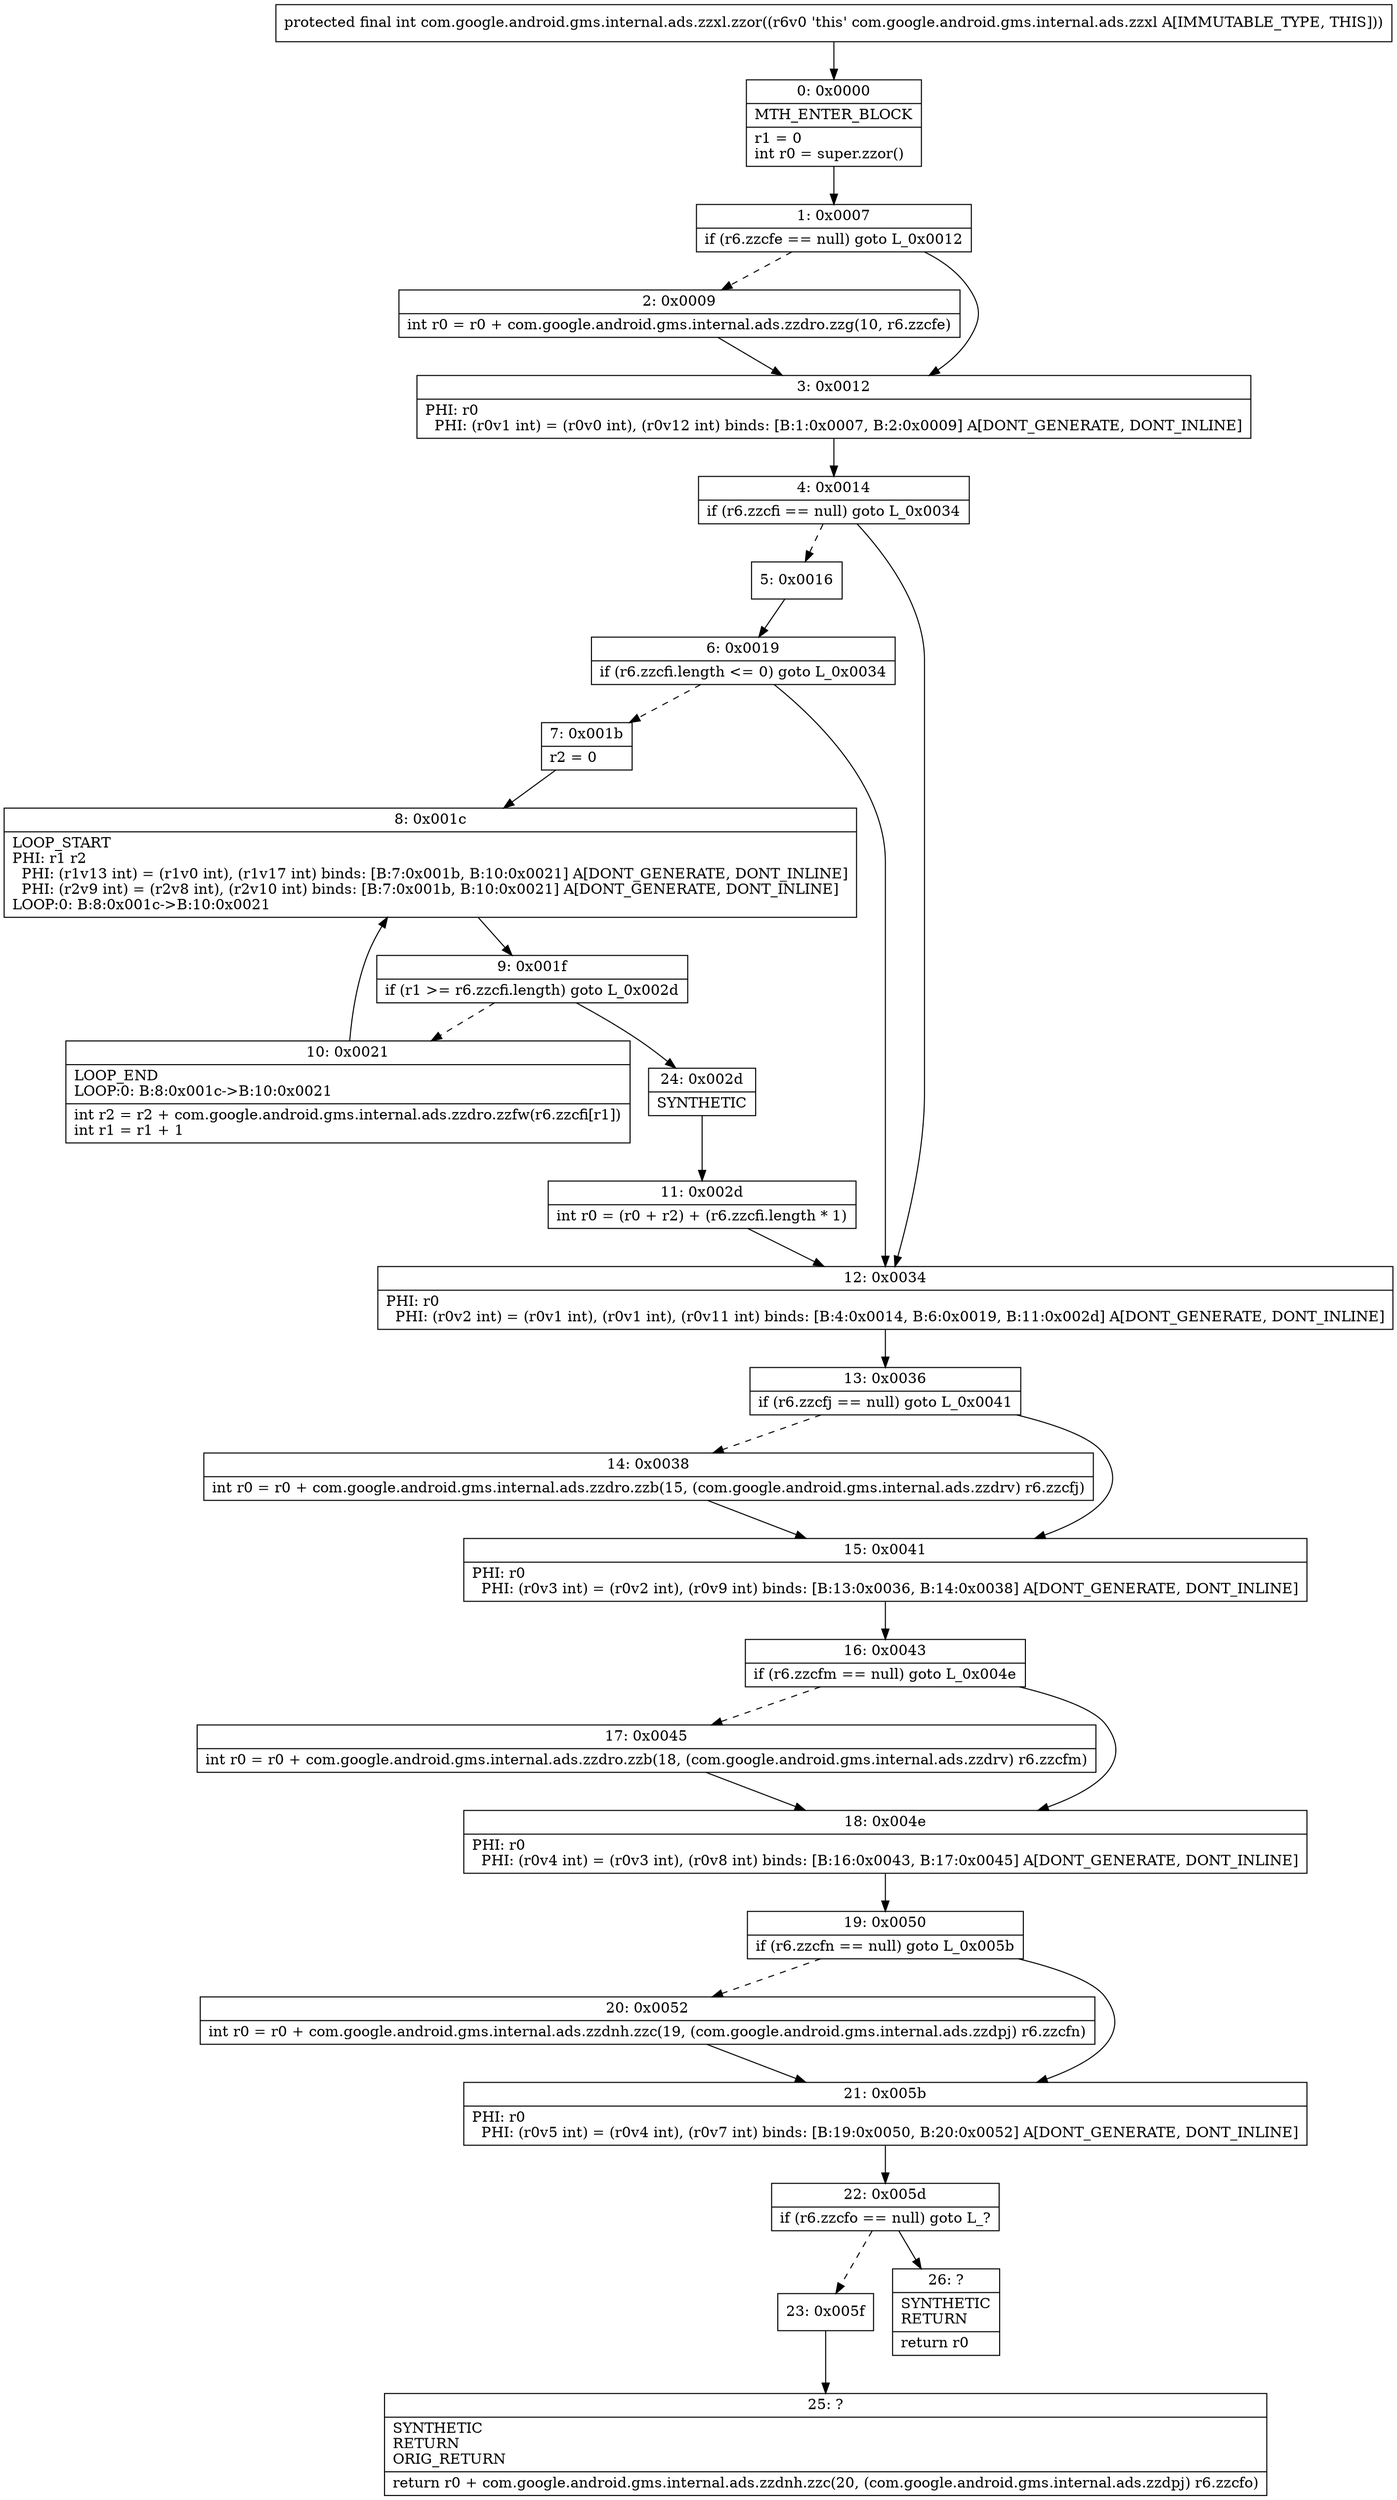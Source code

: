digraph "CFG forcom.google.android.gms.internal.ads.zzxl.zzor()I" {
Node_0 [shape=record,label="{0\:\ 0x0000|MTH_ENTER_BLOCK\l|r1 = 0\lint r0 = super.zzor()\l}"];
Node_1 [shape=record,label="{1\:\ 0x0007|if (r6.zzcfe == null) goto L_0x0012\l}"];
Node_2 [shape=record,label="{2\:\ 0x0009|int r0 = r0 + com.google.android.gms.internal.ads.zzdro.zzg(10, r6.zzcfe)\l}"];
Node_3 [shape=record,label="{3\:\ 0x0012|PHI: r0 \l  PHI: (r0v1 int) = (r0v0 int), (r0v12 int) binds: [B:1:0x0007, B:2:0x0009] A[DONT_GENERATE, DONT_INLINE]\l}"];
Node_4 [shape=record,label="{4\:\ 0x0014|if (r6.zzcfi == null) goto L_0x0034\l}"];
Node_5 [shape=record,label="{5\:\ 0x0016}"];
Node_6 [shape=record,label="{6\:\ 0x0019|if (r6.zzcfi.length \<= 0) goto L_0x0034\l}"];
Node_7 [shape=record,label="{7\:\ 0x001b|r2 = 0\l}"];
Node_8 [shape=record,label="{8\:\ 0x001c|LOOP_START\lPHI: r1 r2 \l  PHI: (r1v13 int) = (r1v0 int), (r1v17 int) binds: [B:7:0x001b, B:10:0x0021] A[DONT_GENERATE, DONT_INLINE]\l  PHI: (r2v9 int) = (r2v8 int), (r2v10 int) binds: [B:7:0x001b, B:10:0x0021] A[DONT_GENERATE, DONT_INLINE]\lLOOP:0: B:8:0x001c\-\>B:10:0x0021\l}"];
Node_9 [shape=record,label="{9\:\ 0x001f|if (r1 \>= r6.zzcfi.length) goto L_0x002d\l}"];
Node_10 [shape=record,label="{10\:\ 0x0021|LOOP_END\lLOOP:0: B:8:0x001c\-\>B:10:0x0021\l|int r2 = r2 + com.google.android.gms.internal.ads.zzdro.zzfw(r6.zzcfi[r1])\lint r1 = r1 + 1\l}"];
Node_11 [shape=record,label="{11\:\ 0x002d|int r0 = (r0 + r2) + (r6.zzcfi.length * 1)\l}"];
Node_12 [shape=record,label="{12\:\ 0x0034|PHI: r0 \l  PHI: (r0v2 int) = (r0v1 int), (r0v1 int), (r0v11 int) binds: [B:4:0x0014, B:6:0x0019, B:11:0x002d] A[DONT_GENERATE, DONT_INLINE]\l}"];
Node_13 [shape=record,label="{13\:\ 0x0036|if (r6.zzcfj == null) goto L_0x0041\l}"];
Node_14 [shape=record,label="{14\:\ 0x0038|int r0 = r0 + com.google.android.gms.internal.ads.zzdro.zzb(15, (com.google.android.gms.internal.ads.zzdrv) r6.zzcfj)\l}"];
Node_15 [shape=record,label="{15\:\ 0x0041|PHI: r0 \l  PHI: (r0v3 int) = (r0v2 int), (r0v9 int) binds: [B:13:0x0036, B:14:0x0038] A[DONT_GENERATE, DONT_INLINE]\l}"];
Node_16 [shape=record,label="{16\:\ 0x0043|if (r6.zzcfm == null) goto L_0x004e\l}"];
Node_17 [shape=record,label="{17\:\ 0x0045|int r0 = r0 + com.google.android.gms.internal.ads.zzdro.zzb(18, (com.google.android.gms.internal.ads.zzdrv) r6.zzcfm)\l}"];
Node_18 [shape=record,label="{18\:\ 0x004e|PHI: r0 \l  PHI: (r0v4 int) = (r0v3 int), (r0v8 int) binds: [B:16:0x0043, B:17:0x0045] A[DONT_GENERATE, DONT_INLINE]\l}"];
Node_19 [shape=record,label="{19\:\ 0x0050|if (r6.zzcfn == null) goto L_0x005b\l}"];
Node_20 [shape=record,label="{20\:\ 0x0052|int r0 = r0 + com.google.android.gms.internal.ads.zzdnh.zzc(19, (com.google.android.gms.internal.ads.zzdpj) r6.zzcfn)\l}"];
Node_21 [shape=record,label="{21\:\ 0x005b|PHI: r0 \l  PHI: (r0v5 int) = (r0v4 int), (r0v7 int) binds: [B:19:0x0050, B:20:0x0052] A[DONT_GENERATE, DONT_INLINE]\l}"];
Node_22 [shape=record,label="{22\:\ 0x005d|if (r6.zzcfo == null) goto L_?\l}"];
Node_23 [shape=record,label="{23\:\ 0x005f}"];
Node_24 [shape=record,label="{24\:\ 0x002d|SYNTHETIC\l}"];
Node_25 [shape=record,label="{25\:\ ?|SYNTHETIC\lRETURN\lORIG_RETURN\l|return r0 + com.google.android.gms.internal.ads.zzdnh.zzc(20, (com.google.android.gms.internal.ads.zzdpj) r6.zzcfo)\l}"];
Node_26 [shape=record,label="{26\:\ ?|SYNTHETIC\lRETURN\l|return r0\l}"];
MethodNode[shape=record,label="{protected final int com.google.android.gms.internal.ads.zzxl.zzor((r6v0 'this' com.google.android.gms.internal.ads.zzxl A[IMMUTABLE_TYPE, THIS])) }"];
MethodNode -> Node_0;
Node_0 -> Node_1;
Node_1 -> Node_2[style=dashed];
Node_1 -> Node_3;
Node_2 -> Node_3;
Node_3 -> Node_4;
Node_4 -> Node_5[style=dashed];
Node_4 -> Node_12;
Node_5 -> Node_6;
Node_6 -> Node_7[style=dashed];
Node_6 -> Node_12;
Node_7 -> Node_8;
Node_8 -> Node_9;
Node_9 -> Node_10[style=dashed];
Node_9 -> Node_24;
Node_10 -> Node_8;
Node_11 -> Node_12;
Node_12 -> Node_13;
Node_13 -> Node_14[style=dashed];
Node_13 -> Node_15;
Node_14 -> Node_15;
Node_15 -> Node_16;
Node_16 -> Node_17[style=dashed];
Node_16 -> Node_18;
Node_17 -> Node_18;
Node_18 -> Node_19;
Node_19 -> Node_20[style=dashed];
Node_19 -> Node_21;
Node_20 -> Node_21;
Node_21 -> Node_22;
Node_22 -> Node_23[style=dashed];
Node_22 -> Node_26;
Node_23 -> Node_25;
Node_24 -> Node_11;
}

